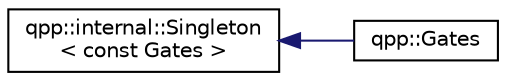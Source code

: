 digraph "Graphical Class Hierarchy"
{
  edge [fontname="Helvetica",fontsize="10",labelfontname="Helvetica",labelfontsize="10"];
  node [fontname="Helvetica",fontsize="10",shape=record];
  rankdir="LR";
  Node1 [label="qpp::internal::Singleton\l\< const Gates \>",height=0.2,width=0.4,color="black", fillcolor="white", style="filled",URL="$classqpp_1_1internal_1_1_singleton.html"];
  Node1 -> Node2 [dir="back",color="midnightblue",fontsize="10",style="solid",fontname="Helvetica"];
  Node2 [label="qpp::Gates",height=0.2,width=0.4,color="black", fillcolor="white", style="filled",URL="$classqpp_1_1_gates.html",tooltip="const Singleton class that implements most commonly used gates "];
}

